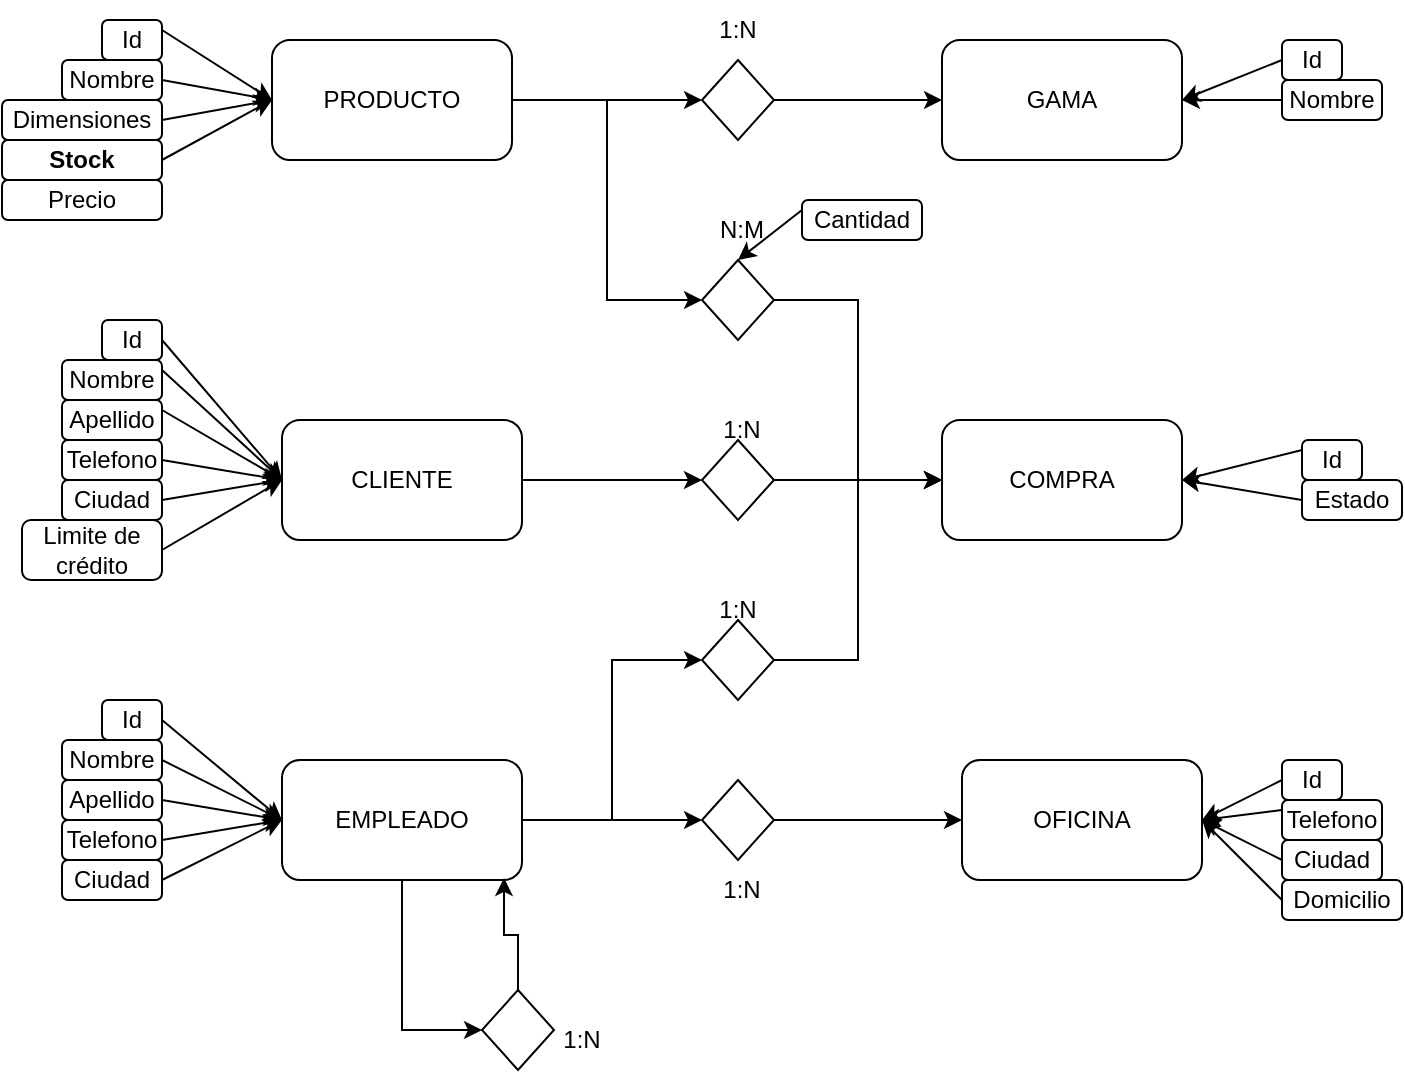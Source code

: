 <mxfile version="20.3.3" type="device"><diagram id="ZLqL5zc505N-oiCF5k1w" name="Página-1"><mxGraphModel dx="1553" dy="567" grid="1" gridSize="10" guides="1" tooltips="1" connect="1" arrows="1" fold="1" page="1" pageScale="1" pageWidth="827" pageHeight="1169" math="0" shadow="0"><root><mxCell id="0"/><mxCell id="1" parent="0"/><mxCell id="oHFAHWRrjW-8KdtCV5dr-76" style="edgeStyle=orthogonalEdgeStyle;rounded=0;orthogonalLoop=1;jettySize=auto;html=1;entryX=0;entryY=0.5;entryDx=0;entryDy=0;" edge="1" parent="1" source="oHFAHWRrjW-8KdtCV5dr-1" target="oHFAHWRrjW-8KdtCV5dr-45"><mxGeometry relative="1" as="geometry"/></mxCell><mxCell id="oHFAHWRrjW-8KdtCV5dr-78" style="edgeStyle=orthogonalEdgeStyle;rounded=0;orthogonalLoop=1;jettySize=auto;html=1;entryX=0;entryY=0.5;entryDx=0;entryDy=0;" edge="1" parent="1" source="oHFAHWRrjW-8KdtCV5dr-1" target="oHFAHWRrjW-8KdtCV5dr-47"><mxGeometry relative="1" as="geometry"/></mxCell><mxCell id="oHFAHWRrjW-8KdtCV5dr-1" value="PRODUCTO" style="rounded=1;whiteSpace=wrap;html=1;" vertex="1" parent="1"><mxGeometry x="215" y="110" width="120" height="60" as="geometry"/></mxCell><mxCell id="oHFAHWRrjW-8KdtCV5dr-2" value="Id" style="rounded=1;whiteSpace=wrap;html=1;" vertex="1" parent="1"><mxGeometry x="130" y="100" width="30" height="20" as="geometry"/></mxCell><mxCell id="oHFAHWRrjW-8KdtCV5dr-3" value="Nombre" style="rounded=1;whiteSpace=wrap;html=1;" vertex="1" parent="1"><mxGeometry x="110" y="120" width="50" height="20" as="geometry"/></mxCell><mxCell id="oHFAHWRrjW-8KdtCV5dr-5" value="Dimensiones" style="rounded=1;whiteSpace=wrap;html=1;" vertex="1" parent="1"><mxGeometry x="80" y="140" width="80" height="20" as="geometry"/></mxCell><mxCell id="oHFAHWRrjW-8KdtCV5dr-6" value="Stock" style="rounded=1;whiteSpace=wrap;html=1;fontStyle=1" vertex="1" parent="1"><mxGeometry x="80" y="160" width="80" height="20" as="geometry"/></mxCell><mxCell id="oHFAHWRrjW-8KdtCV5dr-11" value="GAMA" style="rounded=1;whiteSpace=wrap;html=1;" vertex="1" parent="1"><mxGeometry x="550" y="110" width="120" height="60" as="geometry"/></mxCell><mxCell id="oHFAHWRrjW-8KdtCV5dr-12" value="Id" style="rounded=1;whiteSpace=wrap;html=1;" vertex="1" parent="1"><mxGeometry x="720" y="110" width="30" height="20" as="geometry"/></mxCell><mxCell id="oHFAHWRrjW-8KdtCV5dr-13" value="Nombre" style="rounded=1;whiteSpace=wrap;html=1;" vertex="1" parent="1"><mxGeometry x="720" y="130" width="50" height="20" as="geometry"/></mxCell><mxCell id="oHFAHWRrjW-8KdtCV5dr-80" style="edgeStyle=orthogonalEdgeStyle;rounded=0;orthogonalLoop=1;jettySize=auto;html=1;" edge="1" parent="1" source="oHFAHWRrjW-8KdtCV5dr-14" target="oHFAHWRrjW-8KdtCV5dr-46"><mxGeometry relative="1" as="geometry"/></mxCell><mxCell id="oHFAHWRrjW-8KdtCV5dr-14" value="CLIENTE" style="rounded=1;whiteSpace=wrap;html=1;" vertex="1" parent="1"><mxGeometry x="220" y="300" width="120" height="60" as="geometry"/></mxCell><mxCell id="oHFAHWRrjW-8KdtCV5dr-15" value="COMPRA" style="rounded=1;whiteSpace=wrap;html=1;" vertex="1" parent="1"><mxGeometry x="550" y="300" width="120" height="60" as="geometry"/></mxCell><mxCell id="oHFAHWRrjW-8KdtCV5dr-82" style="edgeStyle=orthogonalEdgeStyle;rounded=0;orthogonalLoop=1;jettySize=auto;html=1;entryX=0;entryY=0.5;entryDx=0;entryDy=0;" edge="1" parent="1" source="oHFAHWRrjW-8KdtCV5dr-16" target="oHFAHWRrjW-8KdtCV5dr-48"><mxGeometry relative="1" as="geometry"/></mxCell><mxCell id="oHFAHWRrjW-8KdtCV5dr-84" style="edgeStyle=orthogonalEdgeStyle;rounded=0;orthogonalLoop=1;jettySize=auto;html=1;entryX=0;entryY=0.5;entryDx=0;entryDy=0;" edge="1" parent="1" source="oHFAHWRrjW-8KdtCV5dr-16" target="oHFAHWRrjW-8KdtCV5dr-49"><mxGeometry relative="1" as="geometry"/></mxCell><mxCell id="oHFAHWRrjW-8KdtCV5dr-86" style="edgeStyle=orthogonalEdgeStyle;rounded=0;orthogonalLoop=1;jettySize=auto;html=1;entryX=0;entryY=0.5;entryDx=0;entryDy=0;" edge="1" parent="1" source="oHFAHWRrjW-8KdtCV5dr-16" target="oHFAHWRrjW-8KdtCV5dr-50"><mxGeometry relative="1" as="geometry"/></mxCell><mxCell id="oHFAHWRrjW-8KdtCV5dr-16" value="EMPLEADO" style="rounded=1;whiteSpace=wrap;html=1;" vertex="1" parent="1"><mxGeometry x="220" y="470" width="120" height="60" as="geometry"/></mxCell><mxCell id="oHFAHWRrjW-8KdtCV5dr-18" value="Id" style="rounded=1;whiteSpace=wrap;html=1;" vertex="1" parent="1"><mxGeometry x="730" y="310" width="30" height="20" as="geometry"/></mxCell><mxCell id="oHFAHWRrjW-8KdtCV5dr-22" value="Estado" style="rounded=1;whiteSpace=wrap;html=1;" vertex="1" parent="1"><mxGeometry x="730" y="330" width="50" height="20" as="geometry"/></mxCell><mxCell id="oHFAHWRrjW-8KdtCV5dr-27" value="Id" style="rounded=1;whiteSpace=wrap;html=1;" vertex="1" parent="1"><mxGeometry x="130" y="440" width="30" height="20" as="geometry"/></mxCell><mxCell id="oHFAHWRrjW-8KdtCV5dr-28" value="Nombre" style="rounded=1;whiteSpace=wrap;html=1;" vertex="1" parent="1"><mxGeometry x="110" y="460" width="50" height="20" as="geometry"/></mxCell><mxCell id="oHFAHWRrjW-8KdtCV5dr-29" value="Apellido" style="rounded=1;whiteSpace=wrap;html=1;" vertex="1" parent="1"><mxGeometry x="110" y="480" width="50" height="20" as="geometry"/></mxCell><mxCell id="oHFAHWRrjW-8KdtCV5dr-30" value="Telefono" style="rounded=1;whiteSpace=wrap;html=1;" vertex="1" parent="1"><mxGeometry x="110" y="500" width="50" height="20" as="geometry"/></mxCell><mxCell id="oHFAHWRrjW-8KdtCV5dr-31" value="Ciudad" style="rounded=1;whiteSpace=wrap;html=1;" vertex="1" parent="1"><mxGeometry x="110" y="520" width="50" height="20" as="geometry"/></mxCell><mxCell id="oHFAHWRrjW-8KdtCV5dr-32" value="Id" style="rounded=1;whiteSpace=wrap;html=1;" vertex="1" parent="1"><mxGeometry x="130" y="250" width="30" height="20" as="geometry"/></mxCell><mxCell id="oHFAHWRrjW-8KdtCV5dr-33" value="Nombre" style="rounded=1;whiteSpace=wrap;html=1;" vertex="1" parent="1"><mxGeometry x="110" y="270" width="50" height="20" as="geometry"/></mxCell><mxCell id="oHFAHWRrjW-8KdtCV5dr-34" value="Apellido" style="rounded=1;whiteSpace=wrap;html=1;" vertex="1" parent="1"><mxGeometry x="110" y="290" width="50" height="20" as="geometry"/></mxCell><mxCell id="oHFAHWRrjW-8KdtCV5dr-35" value="Telefono" style="rounded=1;whiteSpace=wrap;html=1;" vertex="1" parent="1"><mxGeometry x="110" y="310" width="50" height="20" as="geometry"/></mxCell><mxCell id="oHFAHWRrjW-8KdtCV5dr-36" value="Ciudad" style="rounded=1;whiteSpace=wrap;html=1;" vertex="1" parent="1"><mxGeometry x="110" y="330" width="50" height="20" as="geometry"/></mxCell><mxCell id="oHFAHWRrjW-8KdtCV5dr-37" value="Limite de crédito" style="rounded=1;whiteSpace=wrap;html=1;" vertex="1" parent="1"><mxGeometry x="90" y="350" width="70" height="30" as="geometry"/></mxCell><mxCell id="oHFAHWRrjW-8KdtCV5dr-39" value="OFICINA" style="rounded=1;whiteSpace=wrap;html=1;" vertex="1" parent="1"><mxGeometry x="560" y="470" width="120" height="60" as="geometry"/></mxCell><mxCell id="oHFAHWRrjW-8KdtCV5dr-41" value="Id" style="rounded=1;whiteSpace=wrap;html=1;" vertex="1" parent="1"><mxGeometry x="720" y="470" width="30" height="20" as="geometry"/></mxCell><mxCell id="oHFAHWRrjW-8KdtCV5dr-42" value="Ciudad" style="rounded=1;whiteSpace=wrap;html=1;" vertex="1" parent="1"><mxGeometry x="720" y="510" width="50" height="20" as="geometry"/></mxCell><mxCell id="oHFAHWRrjW-8KdtCV5dr-43" value="Telefono" style="rounded=1;whiteSpace=wrap;html=1;" vertex="1" parent="1"><mxGeometry x="720" y="490" width="50" height="20" as="geometry"/></mxCell><mxCell id="oHFAHWRrjW-8KdtCV5dr-44" value="Domicilio" style="rounded=1;whiteSpace=wrap;html=1;" vertex="1" parent="1"><mxGeometry x="720" y="530" width="60" height="20" as="geometry"/></mxCell><mxCell id="oHFAHWRrjW-8KdtCV5dr-77" style="edgeStyle=orthogonalEdgeStyle;rounded=0;orthogonalLoop=1;jettySize=auto;html=1;entryX=0;entryY=0.5;entryDx=0;entryDy=0;" edge="1" parent="1" source="oHFAHWRrjW-8KdtCV5dr-45" target="oHFAHWRrjW-8KdtCV5dr-11"><mxGeometry relative="1" as="geometry"/></mxCell><mxCell id="oHFAHWRrjW-8KdtCV5dr-45" value="" style="rhombus;whiteSpace=wrap;html=1;" vertex="1" parent="1"><mxGeometry x="430" y="120" width="36" height="40" as="geometry"/></mxCell><mxCell id="oHFAHWRrjW-8KdtCV5dr-81" style="edgeStyle=orthogonalEdgeStyle;rounded=0;orthogonalLoop=1;jettySize=auto;html=1;entryX=0;entryY=0.5;entryDx=0;entryDy=0;" edge="1" parent="1" source="oHFAHWRrjW-8KdtCV5dr-46" target="oHFAHWRrjW-8KdtCV5dr-15"><mxGeometry relative="1" as="geometry"/></mxCell><mxCell id="oHFAHWRrjW-8KdtCV5dr-46" value="" style="rhombus;whiteSpace=wrap;html=1;" vertex="1" parent="1"><mxGeometry x="430" y="310" width="36" height="40" as="geometry"/></mxCell><mxCell id="oHFAHWRrjW-8KdtCV5dr-79" style="edgeStyle=orthogonalEdgeStyle;rounded=0;orthogonalLoop=1;jettySize=auto;html=1;entryX=0;entryY=0.5;entryDx=0;entryDy=0;" edge="1" parent="1" source="oHFAHWRrjW-8KdtCV5dr-47" target="oHFAHWRrjW-8KdtCV5dr-15"><mxGeometry relative="1" as="geometry"/></mxCell><mxCell id="oHFAHWRrjW-8KdtCV5dr-47" value="" style="rhombus;whiteSpace=wrap;html=1;" vertex="1" parent="1"><mxGeometry x="430" y="220" width="36" height="40" as="geometry"/></mxCell><mxCell id="oHFAHWRrjW-8KdtCV5dr-83" style="edgeStyle=orthogonalEdgeStyle;rounded=0;orthogonalLoop=1;jettySize=auto;html=1;entryX=0;entryY=0.5;entryDx=0;entryDy=0;" edge="1" parent="1" source="oHFAHWRrjW-8KdtCV5dr-48" target="oHFAHWRrjW-8KdtCV5dr-15"><mxGeometry relative="1" as="geometry"/></mxCell><mxCell id="oHFAHWRrjW-8KdtCV5dr-48" value="" style="rhombus;whiteSpace=wrap;html=1;" vertex="1" parent="1"><mxGeometry x="430" y="400" width="36" height="40" as="geometry"/></mxCell><mxCell id="oHFAHWRrjW-8KdtCV5dr-85" style="edgeStyle=orthogonalEdgeStyle;rounded=0;orthogonalLoop=1;jettySize=auto;html=1;" edge="1" parent="1" source="oHFAHWRrjW-8KdtCV5dr-49" target="oHFAHWRrjW-8KdtCV5dr-39"><mxGeometry relative="1" as="geometry"/></mxCell><mxCell id="oHFAHWRrjW-8KdtCV5dr-49" value="" style="rhombus;whiteSpace=wrap;html=1;" vertex="1" parent="1"><mxGeometry x="430" y="480" width="36" height="40" as="geometry"/></mxCell><mxCell id="oHFAHWRrjW-8KdtCV5dr-89" style="edgeStyle=orthogonalEdgeStyle;rounded=0;orthogonalLoop=1;jettySize=auto;html=1;entryX=0.925;entryY=0.983;entryDx=0;entryDy=0;entryPerimeter=0;" edge="1" parent="1" source="oHFAHWRrjW-8KdtCV5dr-50" target="oHFAHWRrjW-8KdtCV5dr-16"><mxGeometry relative="1" as="geometry"/></mxCell><mxCell id="oHFAHWRrjW-8KdtCV5dr-50" value="" style="rhombus;whiteSpace=wrap;html=1;" vertex="1" parent="1"><mxGeometry x="320" y="585" width="36" height="40" as="geometry"/></mxCell><mxCell id="oHFAHWRrjW-8KdtCV5dr-52" value="" style="endArrow=classic;html=1;rounded=0;entryX=0;entryY=0.5;entryDx=0;entryDy=0;exitX=1;exitY=0.25;exitDx=0;exitDy=0;" edge="1" parent="1" source="oHFAHWRrjW-8KdtCV5dr-2" target="oHFAHWRrjW-8KdtCV5dr-1"><mxGeometry width="50" height="50" relative="1" as="geometry"><mxPoint x="170" y="110" as="sourcePoint"/><mxPoint x="530" y="230" as="targetPoint"/></mxGeometry></mxCell><mxCell id="oHFAHWRrjW-8KdtCV5dr-53" value="" style="endArrow=classic;html=1;rounded=0;entryX=0;entryY=0.5;entryDx=0;entryDy=0;exitX=1;exitY=0.5;exitDx=0;exitDy=0;" edge="1" parent="1" source="oHFAHWRrjW-8KdtCV5dr-3" target="oHFAHWRrjW-8KdtCV5dr-1"><mxGeometry width="50" height="50" relative="1" as="geometry"><mxPoint x="170" y="115" as="sourcePoint"/><mxPoint x="225" y="150" as="targetPoint"/></mxGeometry></mxCell><mxCell id="oHFAHWRrjW-8KdtCV5dr-54" value="" style="endArrow=classic;html=1;rounded=0;entryX=0;entryY=0.5;entryDx=0;entryDy=0;exitX=1;exitY=0.5;exitDx=0;exitDy=0;" edge="1" parent="1" source="oHFAHWRrjW-8KdtCV5dr-5" target="oHFAHWRrjW-8KdtCV5dr-1"><mxGeometry width="50" height="50" relative="1" as="geometry"><mxPoint x="170" y="140" as="sourcePoint"/><mxPoint x="225" y="150" as="targetPoint"/></mxGeometry></mxCell><mxCell id="oHFAHWRrjW-8KdtCV5dr-55" value="" style="endArrow=classic;html=1;rounded=0;entryX=0;entryY=0.5;entryDx=0;entryDy=0;exitX=1;exitY=0.5;exitDx=0;exitDy=0;" edge="1" parent="1" source="oHFAHWRrjW-8KdtCV5dr-6" target="oHFAHWRrjW-8KdtCV5dr-1"><mxGeometry width="50" height="50" relative="1" as="geometry"><mxPoint x="170" y="170" as="sourcePoint"/><mxPoint x="225" y="150" as="targetPoint"/></mxGeometry></mxCell><mxCell id="oHFAHWRrjW-8KdtCV5dr-56" value="" style="endArrow=classic;html=1;rounded=0;entryX=0;entryY=0.5;entryDx=0;entryDy=0;exitX=1;exitY=0.5;exitDx=0;exitDy=0;" edge="1" parent="1" source="oHFAHWRrjW-8KdtCV5dr-32" target="oHFAHWRrjW-8KdtCV5dr-14"><mxGeometry width="50" height="50" relative="1" as="geometry"><mxPoint x="170" y="180" as="sourcePoint"/><mxPoint x="225" y="150" as="targetPoint"/></mxGeometry></mxCell><mxCell id="oHFAHWRrjW-8KdtCV5dr-57" value="" style="endArrow=classic;html=1;rounded=0;exitX=1;exitY=0.25;exitDx=0;exitDy=0;entryX=0;entryY=0.5;entryDx=0;entryDy=0;" edge="1" parent="1" source="oHFAHWRrjW-8KdtCV5dr-33" target="oHFAHWRrjW-8KdtCV5dr-14"><mxGeometry width="50" height="50" relative="1" as="geometry"><mxPoint x="170" y="270" as="sourcePoint"/><mxPoint x="210" y="340" as="targetPoint"/></mxGeometry></mxCell><mxCell id="oHFAHWRrjW-8KdtCV5dr-58" value="" style="endArrow=classic;html=1;rounded=0;exitX=1;exitY=0.25;exitDx=0;exitDy=0;entryX=0;entryY=0.5;entryDx=0;entryDy=0;" edge="1" parent="1" source="oHFAHWRrjW-8KdtCV5dr-34" target="oHFAHWRrjW-8KdtCV5dr-14"><mxGeometry width="50" height="50" relative="1" as="geometry"><mxPoint x="170" y="285" as="sourcePoint"/><mxPoint x="210" y="330" as="targetPoint"/></mxGeometry></mxCell><mxCell id="oHFAHWRrjW-8KdtCV5dr-59" value="" style="endArrow=classic;html=1;rounded=0;exitX=1;exitY=0.5;exitDx=0;exitDy=0;entryX=0;entryY=0.5;entryDx=0;entryDy=0;" edge="1" parent="1" source="oHFAHWRrjW-8KdtCV5dr-35" target="oHFAHWRrjW-8KdtCV5dr-14"><mxGeometry width="50" height="50" relative="1" as="geometry"><mxPoint x="170" y="305" as="sourcePoint"/><mxPoint x="230" y="340" as="targetPoint"/></mxGeometry></mxCell><mxCell id="oHFAHWRrjW-8KdtCV5dr-60" value="" style="endArrow=classic;html=1;rounded=0;exitX=1;exitY=0.5;exitDx=0;exitDy=0;entryX=0;entryY=0.5;entryDx=0;entryDy=0;" edge="1" parent="1" source="oHFAHWRrjW-8KdtCV5dr-36" target="oHFAHWRrjW-8KdtCV5dr-14"><mxGeometry width="50" height="50" relative="1" as="geometry"><mxPoint x="170" y="330" as="sourcePoint"/><mxPoint x="230" y="340" as="targetPoint"/></mxGeometry></mxCell><mxCell id="oHFAHWRrjW-8KdtCV5dr-61" value="" style="endArrow=classic;html=1;rounded=0;exitX=1;exitY=0.5;exitDx=0;exitDy=0;entryX=0;entryY=0.5;entryDx=0;entryDy=0;" edge="1" parent="1" source="oHFAHWRrjW-8KdtCV5dr-37" target="oHFAHWRrjW-8KdtCV5dr-14"><mxGeometry width="50" height="50" relative="1" as="geometry"><mxPoint x="170" y="350" as="sourcePoint"/><mxPoint x="230" y="340" as="targetPoint"/></mxGeometry></mxCell><mxCell id="oHFAHWRrjW-8KdtCV5dr-62" value="" style="endArrow=classic;html=1;rounded=0;exitX=1;exitY=0.5;exitDx=0;exitDy=0;entryX=0;entryY=0.5;entryDx=0;entryDy=0;" edge="1" parent="1" source="oHFAHWRrjW-8KdtCV5dr-27" target="oHFAHWRrjW-8KdtCV5dr-16"><mxGeometry width="50" height="50" relative="1" as="geometry"><mxPoint x="170" y="375" as="sourcePoint"/><mxPoint x="230" y="340" as="targetPoint"/></mxGeometry></mxCell><mxCell id="oHFAHWRrjW-8KdtCV5dr-63" value="" style="endArrow=classic;html=1;rounded=0;exitX=1;exitY=0.5;exitDx=0;exitDy=0;entryX=0;entryY=0.5;entryDx=0;entryDy=0;" edge="1" parent="1" source="oHFAHWRrjW-8KdtCV5dr-28" target="oHFAHWRrjW-8KdtCV5dr-16"><mxGeometry width="50" height="50" relative="1" as="geometry"><mxPoint x="170" y="460" as="sourcePoint"/><mxPoint x="230" y="500" as="targetPoint"/></mxGeometry></mxCell><mxCell id="oHFAHWRrjW-8KdtCV5dr-64" value="" style="endArrow=classic;html=1;rounded=0;exitX=1;exitY=0.5;exitDx=0;exitDy=0;entryX=0;entryY=0.5;entryDx=0;entryDy=0;" edge="1" parent="1" source="oHFAHWRrjW-8KdtCV5dr-29" target="oHFAHWRrjW-8KdtCV5dr-16"><mxGeometry width="50" height="50" relative="1" as="geometry"><mxPoint x="170" y="480" as="sourcePoint"/><mxPoint x="230" y="500" as="targetPoint"/></mxGeometry></mxCell><mxCell id="oHFAHWRrjW-8KdtCV5dr-65" value="" style="endArrow=classic;html=1;rounded=0;exitX=1;exitY=0.5;exitDx=0;exitDy=0;entryX=0;entryY=0.5;entryDx=0;entryDy=0;" edge="1" parent="1" source="oHFAHWRrjW-8KdtCV5dr-30" target="oHFAHWRrjW-8KdtCV5dr-16"><mxGeometry width="50" height="50" relative="1" as="geometry"><mxPoint x="170" y="500" as="sourcePoint"/><mxPoint x="230" y="500" as="targetPoint"/></mxGeometry></mxCell><mxCell id="oHFAHWRrjW-8KdtCV5dr-66" value="" style="endArrow=classic;html=1;rounded=0;exitX=1;exitY=0.5;exitDx=0;exitDy=0;entryX=0;entryY=0.5;entryDx=0;entryDy=0;" edge="1" parent="1" source="oHFAHWRrjW-8KdtCV5dr-31" target="oHFAHWRrjW-8KdtCV5dr-16"><mxGeometry width="50" height="50" relative="1" as="geometry"><mxPoint x="170" y="520" as="sourcePoint"/><mxPoint x="230" y="500" as="targetPoint"/></mxGeometry></mxCell><mxCell id="oHFAHWRrjW-8KdtCV5dr-67" value="" style="endArrow=classic;html=1;rounded=0;exitX=0;exitY=0.5;exitDx=0;exitDy=0;entryX=1;entryY=0.5;entryDx=0;entryDy=0;" edge="1" parent="1" source="oHFAHWRrjW-8KdtCV5dr-41" target="oHFAHWRrjW-8KdtCV5dr-39"><mxGeometry width="50" height="50" relative="1" as="geometry"><mxPoint x="170" y="540" as="sourcePoint"/><mxPoint x="230" y="500" as="targetPoint"/></mxGeometry></mxCell><mxCell id="oHFAHWRrjW-8KdtCV5dr-68" value="" style="endArrow=classic;html=1;rounded=0;exitX=0;exitY=0.25;exitDx=0;exitDy=0;entryX=1;entryY=0.5;entryDx=0;entryDy=0;" edge="1" parent="1" source="oHFAHWRrjW-8KdtCV5dr-43" target="oHFAHWRrjW-8KdtCV5dr-39"><mxGeometry width="50" height="50" relative="1" as="geometry"><mxPoint x="730" y="490" as="sourcePoint"/><mxPoint x="690" y="510" as="targetPoint"/></mxGeometry></mxCell><mxCell id="oHFAHWRrjW-8KdtCV5dr-69" value="" style="endArrow=classic;html=1;rounded=0;exitX=0;exitY=0.5;exitDx=0;exitDy=0;entryX=1;entryY=0.5;entryDx=0;entryDy=0;" edge="1" parent="1" source="oHFAHWRrjW-8KdtCV5dr-42" target="oHFAHWRrjW-8KdtCV5dr-39"><mxGeometry width="50" height="50" relative="1" as="geometry"><mxPoint x="730" y="505" as="sourcePoint"/><mxPoint x="690" y="510" as="targetPoint"/></mxGeometry></mxCell><mxCell id="oHFAHWRrjW-8KdtCV5dr-70" value="" style="endArrow=classic;html=1;rounded=0;exitX=0;exitY=0.5;exitDx=0;exitDy=0;entryX=1;entryY=0.5;entryDx=0;entryDy=0;" edge="1" parent="1" source="oHFAHWRrjW-8KdtCV5dr-44" target="oHFAHWRrjW-8KdtCV5dr-39"><mxGeometry width="50" height="50" relative="1" as="geometry"><mxPoint x="730" y="530" as="sourcePoint"/><mxPoint x="690" y="510" as="targetPoint"/></mxGeometry></mxCell><mxCell id="oHFAHWRrjW-8KdtCV5dr-71" value="" style="endArrow=classic;html=1;rounded=0;exitX=0;exitY=0.25;exitDx=0;exitDy=0;entryX=1;entryY=0.5;entryDx=0;entryDy=0;" edge="1" parent="1" source="oHFAHWRrjW-8KdtCV5dr-18" target="oHFAHWRrjW-8KdtCV5dr-15"><mxGeometry width="50" height="50" relative="1" as="geometry"><mxPoint x="730" y="550" as="sourcePoint"/><mxPoint x="690" y="510" as="targetPoint"/></mxGeometry></mxCell><mxCell id="oHFAHWRrjW-8KdtCV5dr-72" value="" style="endArrow=classic;html=1;rounded=0;exitX=0;exitY=0.5;exitDx=0;exitDy=0;entryX=1;entryY=0.5;entryDx=0;entryDy=0;" edge="1" parent="1" source="oHFAHWRrjW-8KdtCV5dr-22" target="oHFAHWRrjW-8KdtCV5dr-15"><mxGeometry width="50" height="50" relative="1" as="geometry"><mxPoint x="740" y="325" as="sourcePoint"/><mxPoint x="680" y="340" as="targetPoint"/></mxGeometry></mxCell><mxCell id="oHFAHWRrjW-8KdtCV5dr-74" value="" style="endArrow=classic;html=1;rounded=0;exitX=0;exitY=0.5;exitDx=0;exitDy=0;entryX=1;entryY=0.5;entryDx=0;entryDy=0;" edge="1" parent="1" source="oHFAHWRrjW-8KdtCV5dr-12" target="oHFAHWRrjW-8KdtCV5dr-11"><mxGeometry width="50" height="50" relative="1" as="geometry"><mxPoint x="740" y="350" as="sourcePoint"/><mxPoint x="680" y="340" as="targetPoint"/></mxGeometry></mxCell><mxCell id="oHFAHWRrjW-8KdtCV5dr-75" value="" style="endArrow=classic;html=1;rounded=0;exitX=0;exitY=0.5;exitDx=0;exitDy=0;entryX=1;entryY=0.5;entryDx=0;entryDy=0;" edge="1" parent="1" source="oHFAHWRrjW-8KdtCV5dr-13" target="oHFAHWRrjW-8KdtCV5dr-11"><mxGeometry width="50" height="50" relative="1" as="geometry"><mxPoint x="730" y="130" as="sourcePoint"/><mxPoint x="680" y="160" as="targetPoint"/></mxGeometry></mxCell><mxCell id="oHFAHWRrjW-8KdtCV5dr-90" value="Precio" style="rounded=1;whiteSpace=wrap;html=1;" vertex="1" parent="1"><mxGeometry x="80" y="180" width="80" height="20" as="geometry"/></mxCell><mxCell id="oHFAHWRrjW-8KdtCV5dr-91" value="Cantidad" style="rounded=1;whiteSpace=wrap;html=1;" vertex="1" parent="1"><mxGeometry x="480" y="190" width="60" height="20" as="geometry"/></mxCell><mxCell id="oHFAHWRrjW-8KdtCV5dr-92" value="" style="endArrow=classic;html=1;rounded=0;exitX=0;exitY=0.25;exitDx=0;exitDy=0;entryX=0.5;entryY=0;entryDx=0;entryDy=0;" edge="1" parent="1" source="oHFAHWRrjW-8KdtCV5dr-91" target="oHFAHWRrjW-8KdtCV5dr-47"><mxGeometry width="50" height="50" relative="1" as="geometry"><mxPoint x="740" y="350" as="sourcePoint"/><mxPoint x="680" y="340" as="targetPoint"/></mxGeometry></mxCell><mxCell id="oHFAHWRrjW-8KdtCV5dr-96" value="1:N" style="text;html=1;strokeColor=none;fillColor=none;align=center;verticalAlign=middle;whiteSpace=wrap;rounded=0;" vertex="1" parent="1"><mxGeometry x="418" y="90" width="60" height="30" as="geometry"/></mxCell><mxCell id="oHFAHWRrjW-8KdtCV5dr-97" value="1:N" style="text;html=1;strokeColor=none;fillColor=none;align=center;verticalAlign=middle;whiteSpace=wrap;rounded=0;" vertex="1" parent="1"><mxGeometry x="340" y="595" width="60" height="30" as="geometry"/></mxCell><mxCell id="oHFAHWRrjW-8KdtCV5dr-98" value="1:N" style="text;html=1;strokeColor=none;fillColor=none;align=center;verticalAlign=middle;whiteSpace=wrap;rounded=0;" vertex="1" parent="1"><mxGeometry x="420" y="520" width="60" height="30" as="geometry"/></mxCell><mxCell id="oHFAHWRrjW-8KdtCV5dr-99" value="N:M" style="text;html=1;strokeColor=none;fillColor=none;align=center;verticalAlign=middle;whiteSpace=wrap;rounded=0;" vertex="1" parent="1"><mxGeometry x="420" y="190" width="60" height="30" as="geometry"/></mxCell><mxCell id="oHFAHWRrjW-8KdtCV5dr-100" value="1:N" style="text;html=1;strokeColor=none;fillColor=none;align=center;verticalAlign=middle;whiteSpace=wrap;rounded=0;" vertex="1" parent="1"><mxGeometry x="420" y="290" width="60" height="30" as="geometry"/></mxCell><mxCell id="oHFAHWRrjW-8KdtCV5dr-101" value="1:N" style="text;html=1;strokeColor=none;fillColor=none;align=center;verticalAlign=middle;whiteSpace=wrap;rounded=0;" vertex="1" parent="1"><mxGeometry x="418" y="380" width="60" height="30" as="geometry"/></mxCell></root></mxGraphModel></diagram></mxfile>